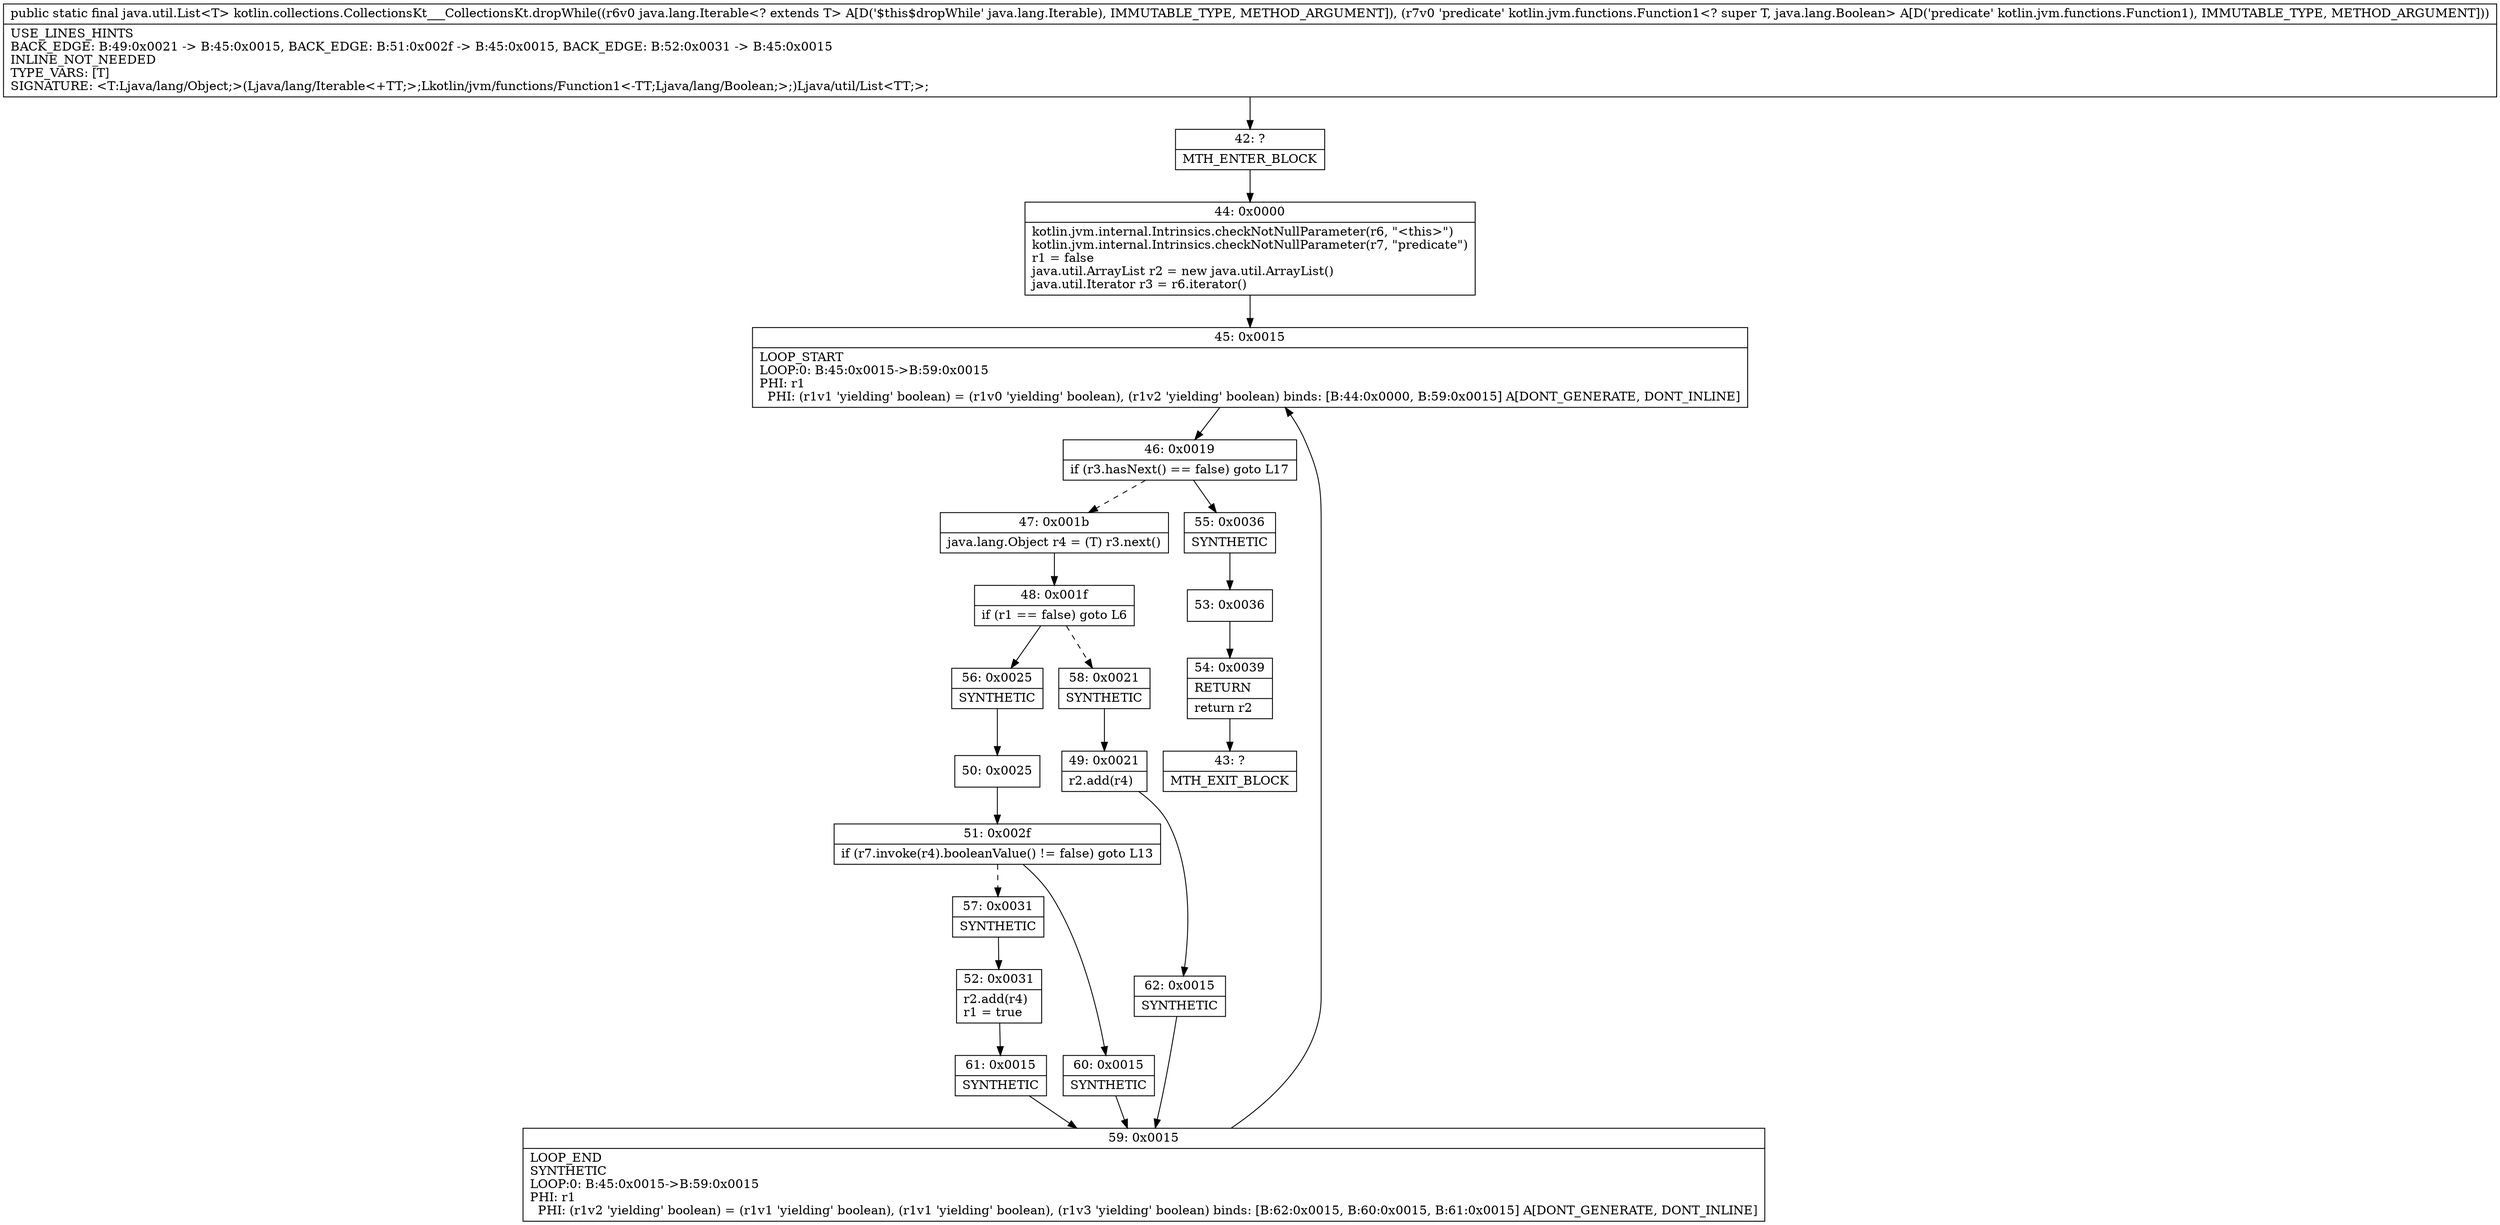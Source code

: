 digraph "CFG forkotlin.collections.CollectionsKt___CollectionsKt.dropWhile(Ljava\/lang\/Iterable;Lkotlin\/jvm\/functions\/Function1;)Ljava\/util\/List;" {
Node_42 [shape=record,label="{42\:\ ?|MTH_ENTER_BLOCK\l}"];
Node_44 [shape=record,label="{44\:\ 0x0000|kotlin.jvm.internal.Intrinsics.checkNotNullParameter(r6, \"\<this\>\")\lkotlin.jvm.internal.Intrinsics.checkNotNullParameter(r7, \"predicate\")\lr1 = false\ljava.util.ArrayList r2 = new java.util.ArrayList()\ljava.util.Iterator r3 = r6.iterator()\l}"];
Node_45 [shape=record,label="{45\:\ 0x0015|LOOP_START\lLOOP:0: B:45:0x0015\-\>B:59:0x0015\lPHI: r1 \l  PHI: (r1v1 'yielding' boolean) = (r1v0 'yielding' boolean), (r1v2 'yielding' boolean) binds: [B:44:0x0000, B:59:0x0015] A[DONT_GENERATE, DONT_INLINE]\l}"];
Node_46 [shape=record,label="{46\:\ 0x0019|if (r3.hasNext() == false) goto L17\l}"];
Node_47 [shape=record,label="{47\:\ 0x001b|java.lang.Object r4 = (T) r3.next()\l}"];
Node_48 [shape=record,label="{48\:\ 0x001f|if (r1 == false) goto L6\l}"];
Node_56 [shape=record,label="{56\:\ 0x0025|SYNTHETIC\l}"];
Node_50 [shape=record,label="{50\:\ 0x0025}"];
Node_51 [shape=record,label="{51\:\ 0x002f|if (r7.invoke(r4).booleanValue() != false) goto L13\l}"];
Node_57 [shape=record,label="{57\:\ 0x0031|SYNTHETIC\l}"];
Node_52 [shape=record,label="{52\:\ 0x0031|r2.add(r4)\lr1 = true\l}"];
Node_61 [shape=record,label="{61\:\ 0x0015|SYNTHETIC\l}"];
Node_59 [shape=record,label="{59\:\ 0x0015|LOOP_END\lSYNTHETIC\lLOOP:0: B:45:0x0015\-\>B:59:0x0015\lPHI: r1 \l  PHI: (r1v2 'yielding' boolean) = (r1v1 'yielding' boolean), (r1v1 'yielding' boolean), (r1v3 'yielding' boolean) binds: [B:62:0x0015, B:60:0x0015, B:61:0x0015] A[DONT_GENERATE, DONT_INLINE]\l}"];
Node_60 [shape=record,label="{60\:\ 0x0015|SYNTHETIC\l}"];
Node_58 [shape=record,label="{58\:\ 0x0021|SYNTHETIC\l}"];
Node_49 [shape=record,label="{49\:\ 0x0021|r2.add(r4)\l}"];
Node_62 [shape=record,label="{62\:\ 0x0015|SYNTHETIC\l}"];
Node_55 [shape=record,label="{55\:\ 0x0036|SYNTHETIC\l}"];
Node_53 [shape=record,label="{53\:\ 0x0036}"];
Node_54 [shape=record,label="{54\:\ 0x0039|RETURN\l|return r2\l}"];
Node_43 [shape=record,label="{43\:\ ?|MTH_EXIT_BLOCK\l}"];
MethodNode[shape=record,label="{public static final java.util.List\<T\> kotlin.collections.CollectionsKt___CollectionsKt.dropWhile((r6v0 java.lang.Iterable\<? extends T\> A[D('$this$dropWhile' java.lang.Iterable), IMMUTABLE_TYPE, METHOD_ARGUMENT]), (r7v0 'predicate' kotlin.jvm.functions.Function1\<? super T, java.lang.Boolean\> A[D('predicate' kotlin.jvm.functions.Function1), IMMUTABLE_TYPE, METHOD_ARGUMENT]))  | USE_LINES_HINTS\lBACK_EDGE: B:49:0x0021 \-\> B:45:0x0015, BACK_EDGE: B:51:0x002f \-\> B:45:0x0015, BACK_EDGE: B:52:0x0031 \-\> B:45:0x0015\lINLINE_NOT_NEEDED\lTYPE_VARS: [T]\lSIGNATURE: \<T:Ljava\/lang\/Object;\>(Ljava\/lang\/Iterable\<+TT;\>;Lkotlin\/jvm\/functions\/Function1\<\-TT;Ljava\/lang\/Boolean;\>;)Ljava\/util\/List\<TT;\>;\l}"];
MethodNode -> Node_42;Node_42 -> Node_44;
Node_44 -> Node_45;
Node_45 -> Node_46;
Node_46 -> Node_47[style=dashed];
Node_46 -> Node_55;
Node_47 -> Node_48;
Node_48 -> Node_56;
Node_48 -> Node_58[style=dashed];
Node_56 -> Node_50;
Node_50 -> Node_51;
Node_51 -> Node_57[style=dashed];
Node_51 -> Node_60;
Node_57 -> Node_52;
Node_52 -> Node_61;
Node_61 -> Node_59;
Node_59 -> Node_45;
Node_60 -> Node_59;
Node_58 -> Node_49;
Node_49 -> Node_62;
Node_62 -> Node_59;
Node_55 -> Node_53;
Node_53 -> Node_54;
Node_54 -> Node_43;
}

